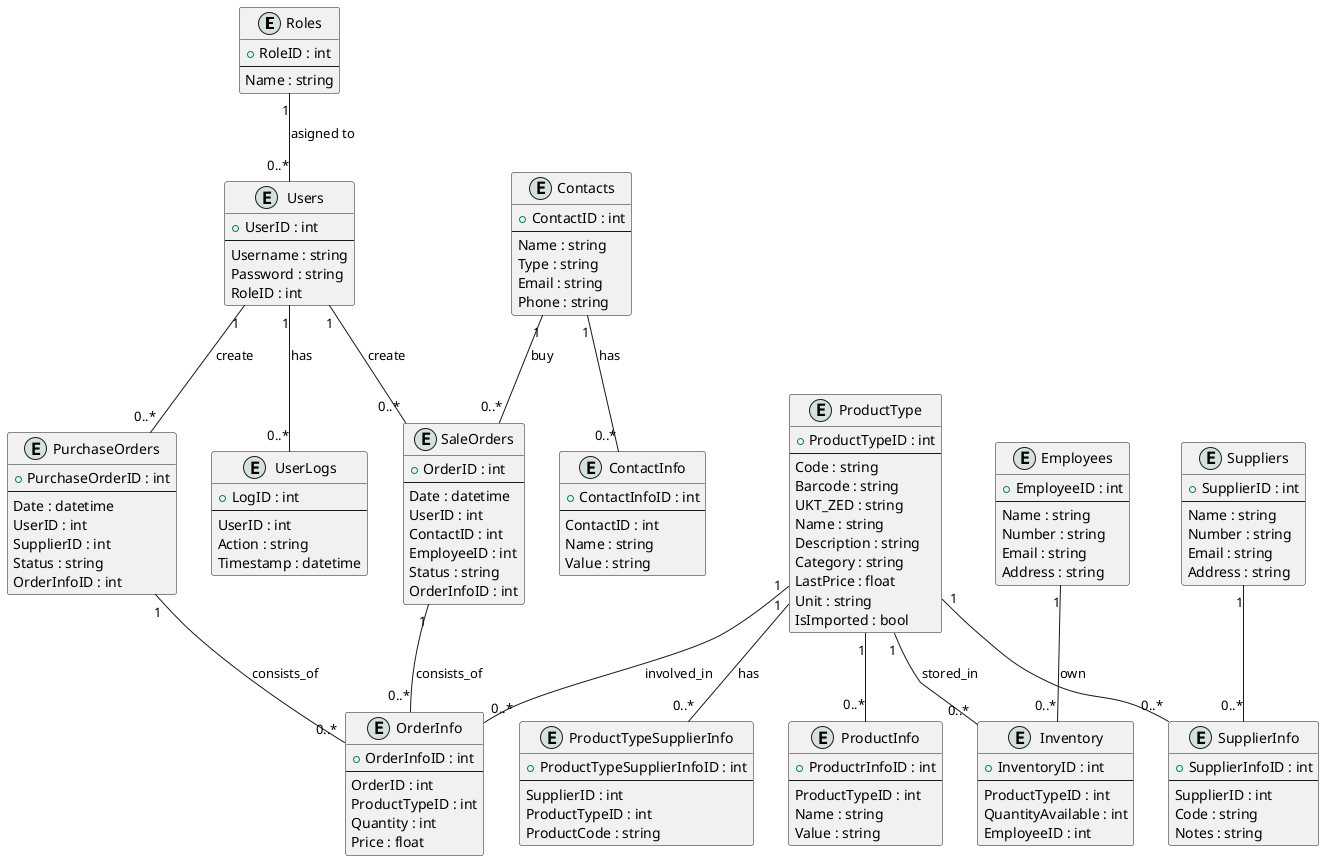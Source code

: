 @startuml
!define table(x) class x << (T,#FFAAAA) >>
!define entity(x) class x << (E,#D5E1DD) >>

entity("Roles") {
  + RoleID : int
  --
  Name : string
}

entity("Users") {
  + UserID : int
  --
  Username : string
  Password : string
  RoleID : int
}

entity("UserLogs") {
  + LogID : int
  --
  UserID : int
  Action : string
  Timestamp : datetime
}

entity("Contacts") {
  + ContactID : int
  --
  Name : string
  Type : string
  Email : string
  Phone : string
}

entity("ContactInfo") {
  + ContactInfoID : int
  --
  ContactID : int
  Name : string
  Value : string
}

entity("Employees") {
  + EmployeeID : int
  --
  Name : string
  Number : string
  Email : string
  Address : string
}

entity("Suppliers") {
  + SupplierID : int
  --
  Name : string
  Number : string
  Email : string
  Address : string
}

entity("SupplierInfo") {
  + SupplierInfoID : int
  --
  SupplierID : int
  Code : string
  Notes : string
}

entity("ProductInfo") {
  + ProductrInfoID : int
  --
  ProductTypeID : int
  Name : string
  Value : string
}

entity("ProductType") {
  + ProductTypeID : int
  --
  Code : string
  Barcode : string
  UKT_ZED : string
  Name : string
  Description : string
  Category : string
  LastPrice : float
  Unit : string
  IsImported : bool
}

entity("ProductTypeSupplierInfo") {
  + ProductTypeSupplierInfoID : int
  --
  SupplierID : int
  ProductTypeID : int
  ProductCode : string
}

entity("Inventory") {
  + InventoryID : int
  --
  ProductTypeID : int
  QuantityAvailable : int
  EmployeeID : int
}

entity("SaleOrders") {
  + OrderID : int
  --
  Date : datetime
  UserID : int
  ContactID : int
  EmployeeID : int
  Status : string
  OrderInfoID : int
}

entity("OrderInfo") {
  + OrderInfoID : int
  --
  OrderID : int
  ProductTypeID : int
  Quantity : int
  Price : float
}

entity("PurchaseOrders") {
  + PurchaseOrderID : int
  --
  Date : datetime
  UserID : int
  SupplierID : int
  Status : string
  OrderInfoID : int
}

Roles "1" -- "0..*" Users : asigned to
Users "1" -- "0..*" UserLogs : has
Users "1" -- "0..*" SaleOrders : create
Users "1" -- "0..*" PurchaseOrders : create
Employees "1" -- "0..*" Inventory : own
Contacts "1" -- "0..*" ContactInfo : has
Contacts "1" -- "0..*" SaleOrders : buy
ProductType "1" -- "0..*" ProductInfo
ProductType "1" -- "0..*" SupplierInfo
Suppliers "1" -- "0..*" SupplierInfo
ProductType "1" -- "0..*" ProductTypeSupplierInfo : has
ProductType "1" -- "0..*" Inventory : stored_in
ProductType "1" -- "0..*" OrderInfo : involved_in
SaleOrders "1" -- "0..*" OrderInfo : consists_of
PurchaseOrders "1" -- "0..*" OrderInfo : consists_of
@enduml
